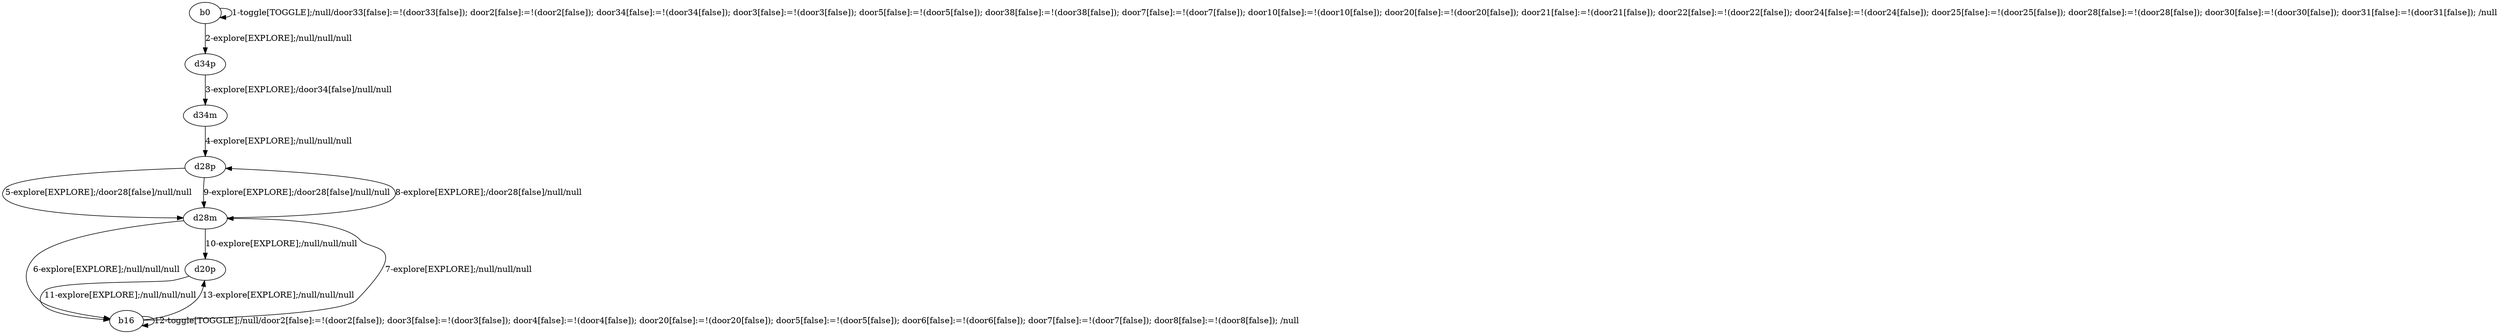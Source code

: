 # Total number of goals covered by this test: 1
# b16 --> d28m

digraph g {
"b0" -> "b0" [label = "1-toggle[TOGGLE];/null/door33[false]:=!(door33[false]); door2[false]:=!(door2[false]); door34[false]:=!(door34[false]); door3[false]:=!(door3[false]); door5[false]:=!(door5[false]); door38[false]:=!(door38[false]); door7[false]:=!(door7[false]); door10[false]:=!(door10[false]); door20[false]:=!(door20[false]); door21[false]:=!(door21[false]); door22[false]:=!(door22[false]); door24[false]:=!(door24[false]); door25[false]:=!(door25[false]); door28[false]:=!(door28[false]); door30[false]:=!(door30[false]); door31[false]:=!(door31[false]); /null"];
"b0" -> "d34p" [label = "2-explore[EXPLORE];/null/null/null"];
"d34p" -> "d34m" [label = "3-explore[EXPLORE];/door34[false]/null/null"];
"d34m" -> "d28p" [label = "4-explore[EXPLORE];/null/null/null"];
"d28p" -> "d28m" [label = "5-explore[EXPLORE];/door28[false]/null/null"];
"d28m" -> "b16" [label = "6-explore[EXPLORE];/null/null/null"];
"b16" -> "d28m" [label = "7-explore[EXPLORE];/null/null/null"];
"d28m" -> "d28p" [label = "8-explore[EXPLORE];/door28[false]/null/null"];
"d28p" -> "d28m" [label = "9-explore[EXPLORE];/door28[false]/null/null"];
"d28m" -> "d20p" [label = "10-explore[EXPLORE];/null/null/null"];
"d20p" -> "b16" [label = "11-explore[EXPLORE];/null/null/null"];
"b16" -> "b16" [label = "12-toggle[TOGGLE];/null/door2[false]:=!(door2[false]); door3[false]:=!(door3[false]); door4[false]:=!(door4[false]); door20[false]:=!(door20[false]); door5[false]:=!(door5[false]); door6[false]:=!(door6[false]); door7[false]:=!(door7[false]); door8[false]:=!(door8[false]); /null"];
"b16" -> "d20p" [label = "13-explore[EXPLORE];/null/null/null"];
}
